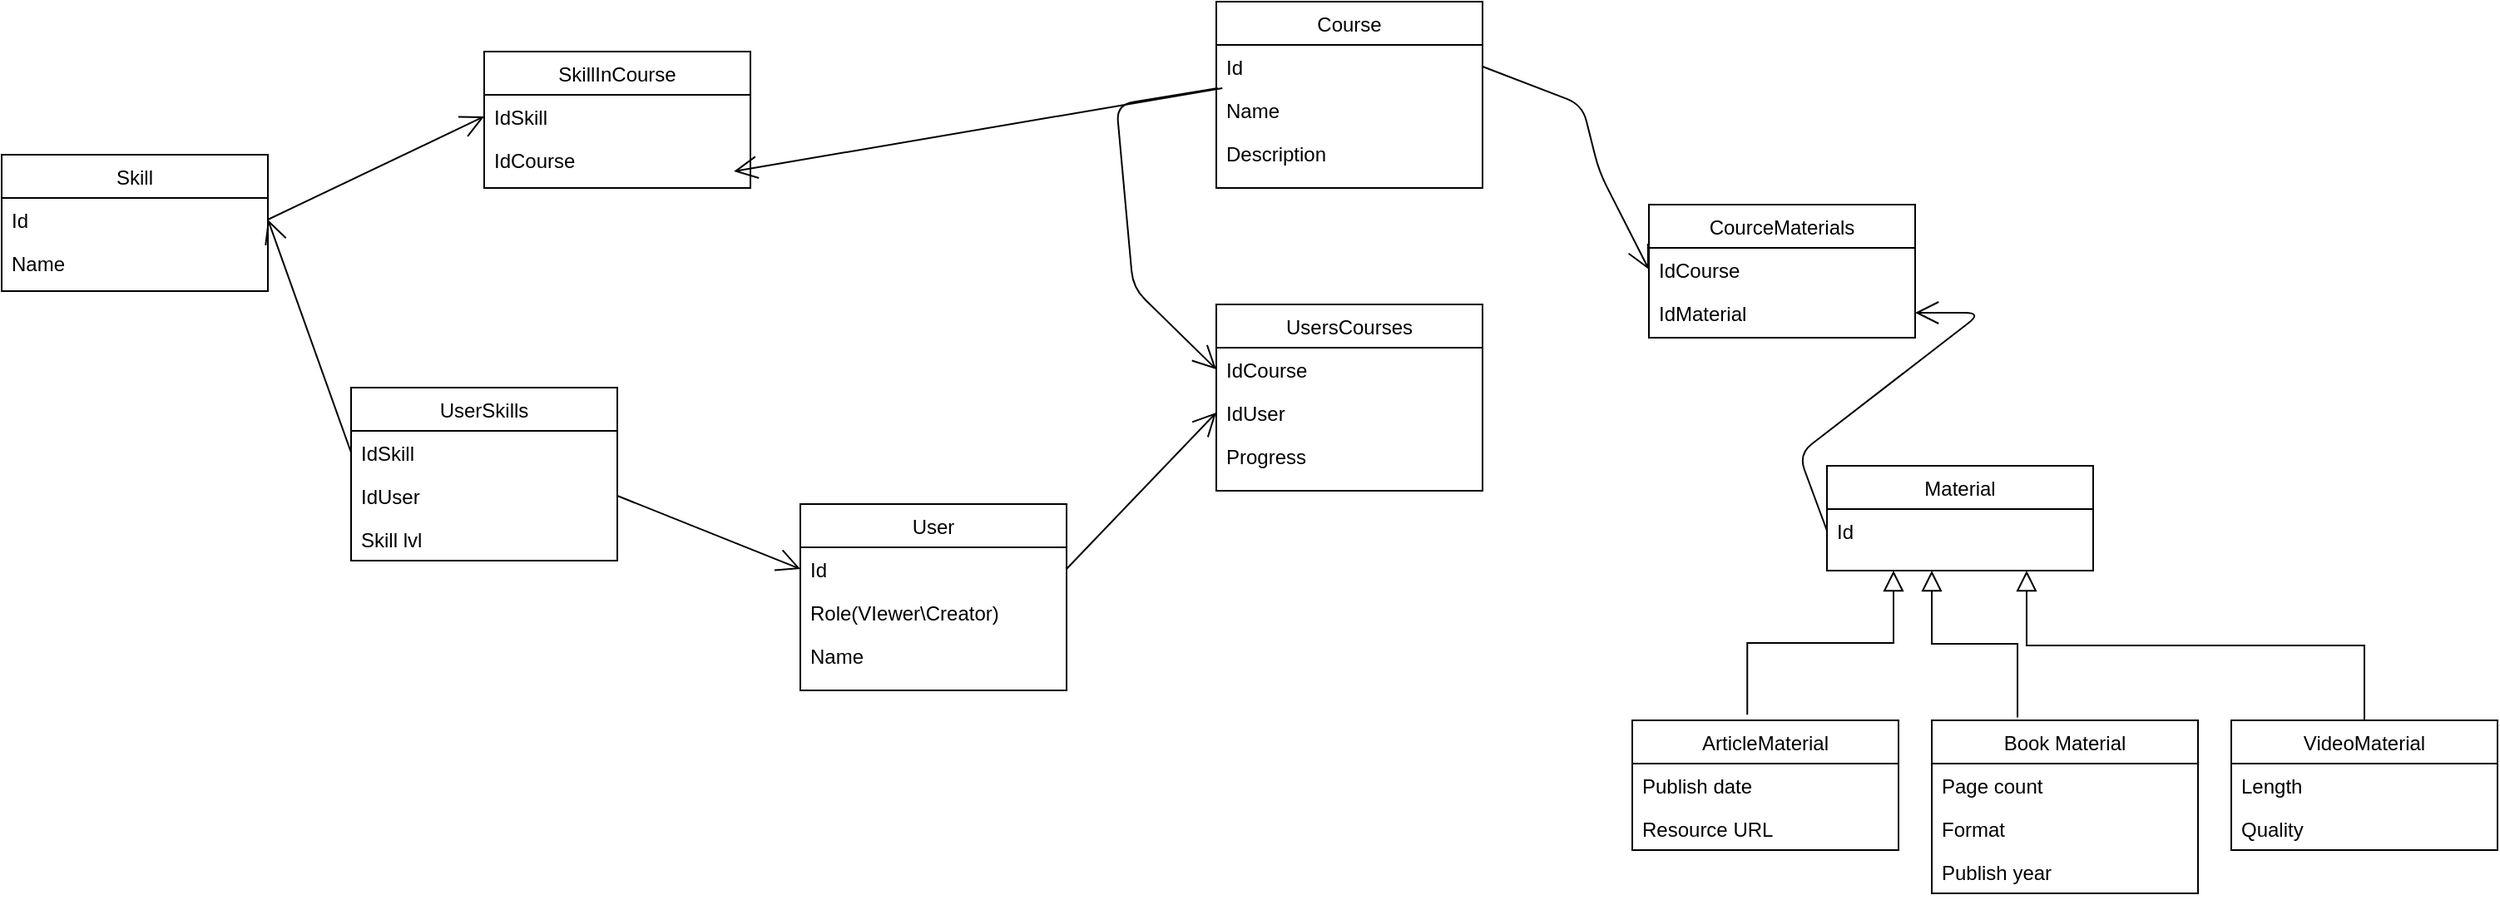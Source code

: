 <mxfile version="14.5.8" type="device"><diagram id="C5RBs43oDa-KdzZeNtuy" name="Page-1"><mxGraphModel dx="2076" dy="2329" grid="1" gridSize="10" guides="1" tooltips="1" connect="1" arrows="1" fold="1" page="1" pageScale="1" pageWidth="827" pageHeight="1169" math="0" shadow="0"><root><mxCell id="WIyWlLk6GJQsqaUBKTNV-0"/><mxCell id="WIyWlLk6GJQsqaUBKTNV-1" parent="WIyWlLk6GJQsqaUBKTNV-0"/><mxCell id="NCF-clQYCscdGvLksBHt-0" value="User" style="swimlane;fontStyle=0;align=center;verticalAlign=top;childLayout=stackLayout;horizontal=1;startSize=26;horizontalStack=0;resizeParent=1;resizeLast=0;collapsible=1;marginBottom=0;rounded=0;shadow=0;strokeWidth=1;" vertex="1" parent="WIyWlLk6GJQsqaUBKTNV-1"><mxGeometry x="900" y="190" width="160" height="112" as="geometry"><mxRectangle x="550" y="140" width="160" height="26" as="alternateBounds"/></mxGeometry></mxCell><mxCell id="NCF-clQYCscdGvLksBHt-1" value="Id" style="text;align=left;verticalAlign=top;spacingLeft=4;spacingRight=4;overflow=hidden;rotatable=0;points=[[0,0.5],[1,0.5]];portConstraint=eastwest;" vertex="1" parent="NCF-clQYCscdGvLksBHt-0"><mxGeometry y="26" width="160" height="26" as="geometry"/></mxCell><mxCell id="NCF-clQYCscdGvLksBHt-2" value="Role(VIewer\Creator)" style="text;align=left;verticalAlign=top;spacingLeft=4;spacingRight=4;overflow=hidden;rotatable=0;points=[[0,0.5],[1,0.5]];portConstraint=eastwest;rounded=0;shadow=0;html=0;" vertex="1" parent="NCF-clQYCscdGvLksBHt-0"><mxGeometry y="52" width="160" height="26" as="geometry"/></mxCell><mxCell id="NCF-clQYCscdGvLksBHt-3" value="Name&#10;" style="text;align=left;verticalAlign=top;spacingLeft=4;spacingRight=4;overflow=hidden;rotatable=0;points=[[0,0.5],[1,0.5]];portConstraint=eastwest;rounded=0;shadow=0;html=0;" vertex="1" parent="NCF-clQYCscdGvLksBHt-0"><mxGeometry y="78" width="160" height="26" as="geometry"/></mxCell><mxCell id="NCF-clQYCscdGvLksBHt-10" value="Material" style="swimlane;fontStyle=0;align=center;verticalAlign=top;childLayout=stackLayout;horizontal=1;startSize=26;horizontalStack=0;resizeParent=1;resizeLast=0;collapsible=1;marginBottom=0;rounded=0;shadow=0;strokeWidth=1;" vertex="1" parent="WIyWlLk6GJQsqaUBKTNV-1"><mxGeometry x="1517" y="167" width="160" height="63" as="geometry"><mxRectangle x="550" y="140" width="160" height="26" as="alternateBounds"/></mxGeometry></mxCell><mxCell id="NCF-clQYCscdGvLksBHt-11" value="Id" style="text;align=left;verticalAlign=top;spacingLeft=4;spacingRight=4;overflow=hidden;rotatable=0;points=[[0,0.5],[1,0.5]];portConstraint=eastwest;" vertex="1" parent="NCF-clQYCscdGvLksBHt-10"><mxGeometry y="26" width="160" height="26" as="geometry"/></mxCell><mxCell id="NCF-clQYCscdGvLksBHt-15" value="ArticleMaterial&#10;" style="swimlane;fontStyle=0;align=center;verticalAlign=top;childLayout=stackLayout;horizontal=1;startSize=26;horizontalStack=0;resizeParent=1;resizeLast=0;collapsible=1;marginBottom=0;rounded=0;shadow=0;strokeWidth=1;" vertex="1" parent="WIyWlLk6GJQsqaUBKTNV-1"><mxGeometry x="1400" y="320" width="160" height="78" as="geometry"><mxRectangle x="550" y="140" width="160" height="26" as="alternateBounds"/></mxGeometry></mxCell><mxCell id="NCF-clQYCscdGvLksBHt-16" value="Publish date" style="text;align=left;verticalAlign=top;spacingLeft=4;spacingRight=4;overflow=hidden;rotatable=0;points=[[0,0.5],[1,0.5]];portConstraint=eastwest;" vertex="1" parent="NCF-clQYCscdGvLksBHt-15"><mxGeometry y="26" width="160" height="26" as="geometry"/></mxCell><mxCell id="NCF-clQYCscdGvLksBHt-17" value="Resource URL" style="text;align=left;verticalAlign=top;spacingLeft=4;spacingRight=4;overflow=hidden;rotatable=0;points=[[0,0.5],[1,0.5]];portConstraint=eastwest;" vertex="1" parent="NCF-clQYCscdGvLksBHt-15"><mxGeometry y="52" width="160" height="26" as="geometry"/></mxCell><mxCell id="NCF-clQYCscdGvLksBHt-18" value="Book Material" style="swimlane;fontStyle=0;align=center;verticalAlign=top;childLayout=stackLayout;horizontal=1;startSize=26;horizontalStack=0;resizeParent=1;resizeLast=0;collapsible=1;marginBottom=0;rounded=0;shadow=0;strokeWidth=1;" vertex="1" parent="WIyWlLk6GJQsqaUBKTNV-1"><mxGeometry x="1580" y="320" width="160" height="104" as="geometry"><mxRectangle x="550" y="140" width="160" height="26" as="alternateBounds"/></mxGeometry></mxCell><mxCell id="NCF-clQYCscdGvLksBHt-19" value="Page count" style="text;align=left;verticalAlign=top;spacingLeft=4;spacingRight=4;overflow=hidden;rotatable=0;points=[[0,0.5],[1,0.5]];portConstraint=eastwest;" vertex="1" parent="NCF-clQYCscdGvLksBHt-18"><mxGeometry y="26" width="160" height="26" as="geometry"/></mxCell><mxCell id="NCF-clQYCscdGvLksBHt-21" value="Format" style="text;align=left;verticalAlign=top;spacingLeft=4;spacingRight=4;overflow=hidden;rotatable=0;points=[[0,0.5],[1,0.5]];portConstraint=eastwest;" vertex="1" parent="NCF-clQYCscdGvLksBHt-18"><mxGeometry y="52" width="160" height="26" as="geometry"/></mxCell><mxCell id="NCF-clQYCscdGvLksBHt-20" value="Publish year" style="text;align=left;verticalAlign=top;spacingLeft=4;spacingRight=4;overflow=hidden;rotatable=0;points=[[0,0.5],[1,0.5]];portConstraint=eastwest;" vertex="1" parent="NCF-clQYCscdGvLksBHt-18"><mxGeometry y="78" width="160" height="26" as="geometry"/></mxCell><mxCell id="NCF-clQYCscdGvLksBHt-22" value="VideoMaterial" style="swimlane;fontStyle=0;align=center;verticalAlign=top;childLayout=stackLayout;horizontal=1;startSize=26;horizontalStack=0;resizeParent=1;resizeLast=0;collapsible=1;marginBottom=0;rounded=0;shadow=0;strokeWidth=1;" vertex="1" parent="WIyWlLk6GJQsqaUBKTNV-1"><mxGeometry x="1760" y="320" width="160" height="78" as="geometry"><mxRectangle x="550" y="140" width="160" height="26" as="alternateBounds"/></mxGeometry></mxCell><mxCell id="NCF-clQYCscdGvLksBHt-23" value="Length" style="text;align=left;verticalAlign=top;spacingLeft=4;spacingRight=4;overflow=hidden;rotatable=0;points=[[0,0.5],[1,0.5]];portConstraint=eastwest;" vertex="1" parent="NCF-clQYCscdGvLksBHt-22"><mxGeometry y="26" width="160" height="26" as="geometry"/></mxCell><mxCell id="NCF-clQYCscdGvLksBHt-24" value="Quality" style="text;align=left;verticalAlign=top;spacingLeft=4;spacingRight=4;overflow=hidden;rotatable=0;points=[[0,0.5],[1,0.5]];portConstraint=eastwest;" vertex="1" parent="NCF-clQYCscdGvLksBHt-22"><mxGeometry y="52" width="160" height="26" as="geometry"/></mxCell><mxCell id="NCF-clQYCscdGvLksBHt-26" value="" style="endArrow=block;endSize=10;endFill=0;shadow=0;strokeWidth=1;rounded=0;edgeStyle=elbowEdgeStyle;elbow=vertical;entryX=0.25;entryY=1;entryDx=0;entryDy=0;exitX=0.432;exitY=-0.044;exitDx=0;exitDy=0;exitPerimeter=0;" edge="1" parent="WIyWlLk6GJQsqaUBKTNV-1" source="NCF-clQYCscdGvLksBHt-15" target="NCF-clQYCscdGvLksBHt-10"><mxGeometry width="160" relative="1" as="geometry"><mxPoint x="1550" y="290" as="sourcePoint"/><mxPoint x="1465.28" y="318.986" as="targetPoint"/></mxGeometry></mxCell><mxCell id="NCF-clQYCscdGvLksBHt-27" value="" style="endArrow=block;endSize=10;endFill=0;shadow=0;strokeWidth=1;rounded=0;edgeStyle=elbowEdgeStyle;elbow=vertical;exitX=0.322;exitY=-0.017;exitDx=0;exitDy=0;exitPerimeter=0;" edge="1" parent="WIyWlLk6GJQsqaUBKTNV-1" source="NCF-clQYCscdGvLksBHt-18"><mxGeometry width="160" relative="1" as="geometry"><mxPoint x="1479.12" y="326.568" as="sourcePoint"/><mxPoint x="1580" y="230" as="targetPoint"/></mxGeometry></mxCell><mxCell id="NCF-clQYCscdGvLksBHt-28" value="" style="endArrow=block;endSize=10;endFill=0;shadow=0;strokeWidth=1;rounded=0;edgeStyle=elbowEdgeStyle;elbow=vertical;entryX=0.75;entryY=1;entryDx=0;entryDy=0;" edge="1" parent="WIyWlLk6GJQsqaUBKTNV-1" source="NCF-clQYCscdGvLksBHt-22" target="NCF-clQYCscdGvLksBHt-10"><mxGeometry width="160" relative="1" as="geometry"><mxPoint x="1489.12" y="336.568" as="sourcePoint"/><mxPoint x="1577" y="250" as="targetPoint"/></mxGeometry></mxCell><mxCell id="NCF-clQYCscdGvLksBHt-29" value="Course" style="swimlane;fontStyle=0;align=center;verticalAlign=top;childLayout=stackLayout;horizontal=1;startSize=26;horizontalStack=0;resizeParent=1;resizeLast=0;collapsible=1;marginBottom=0;rounded=0;shadow=0;strokeWidth=1;" vertex="1" parent="WIyWlLk6GJQsqaUBKTNV-1"><mxGeometry x="1150" y="-112" width="160" height="112" as="geometry"><mxRectangle x="550" y="140" width="160" height="26" as="alternateBounds"/></mxGeometry></mxCell><mxCell id="NCF-clQYCscdGvLksBHt-30" value="Id" style="text;align=left;verticalAlign=top;spacingLeft=4;spacingRight=4;overflow=hidden;rotatable=0;points=[[0,0.5],[1,0.5]];portConstraint=eastwest;" vertex="1" parent="NCF-clQYCscdGvLksBHt-29"><mxGeometry y="26" width="160" height="26" as="geometry"/></mxCell><mxCell id="NCF-clQYCscdGvLksBHt-31" value="Name" style="text;align=left;verticalAlign=top;spacingLeft=4;spacingRight=4;overflow=hidden;rotatable=0;points=[[0,0.5],[1,0.5]];portConstraint=eastwest;rounded=0;shadow=0;html=0;" vertex="1" parent="NCF-clQYCscdGvLksBHt-29"><mxGeometry y="52" width="160" height="26" as="geometry"/></mxCell><mxCell id="NCF-clQYCscdGvLksBHt-32" value="Description" style="text;align=left;verticalAlign=top;spacingLeft=4;spacingRight=4;overflow=hidden;rotatable=0;points=[[0,0.5],[1,0.5]];portConstraint=eastwest;rounded=0;shadow=0;html=0;" vertex="1" parent="NCF-clQYCscdGvLksBHt-29"><mxGeometry y="78" width="160" height="26" as="geometry"/></mxCell><mxCell id="NCF-clQYCscdGvLksBHt-33" value="CourceMaterials" style="swimlane;fontStyle=0;align=center;verticalAlign=top;childLayout=stackLayout;horizontal=1;startSize=26;horizontalStack=0;resizeParent=1;resizeLast=0;collapsible=1;marginBottom=0;rounded=0;shadow=0;strokeWidth=1;" vertex="1" parent="WIyWlLk6GJQsqaUBKTNV-1"><mxGeometry x="1410" y="10" width="160" height="80" as="geometry"><mxRectangle x="550" y="140" width="160" height="26" as="alternateBounds"/></mxGeometry></mxCell><mxCell id="NCF-clQYCscdGvLksBHt-34" value="IdCourse" style="text;align=left;verticalAlign=top;spacingLeft=4;spacingRight=4;overflow=hidden;rotatable=0;points=[[0,0.5],[1,0.5]];portConstraint=eastwest;" vertex="1" parent="NCF-clQYCscdGvLksBHt-33"><mxGeometry y="26" width="160" height="26" as="geometry"/></mxCell><mxCell id="NCF-clQYCscdGvLksBHt-35" value="IdMaterial" style="text;align=left;verticalAlign=top;spacingLeft=4;spacingRight=4;overflow=hidden;rotatable=0;points=[[0,0.5],[1,0.5]];portConstraint=eastwest;rounded=0;shadow=0;html=0;" vertex="1" parent="NCF-clQYCscdGvLksBHt-33"><mxGeometry y="52" width="160" height="26" as="geometry"/></mxCell><mxCell id="NCF-clQYCscdGvLksBHt-38" value="" style="endArrow=open;endFill=1;endSize=12;html=1;exitX=0;exitY=0.5;exitDx=0;exitDy=0;entryX=1;entryY=0.5;entryDx=0;entryDy=0;" edge="1" parent="WIyWlLk6GJQsqaUBKTNV-1" source="NCF-clQYCscdGvLksBHt-11" target="NCF-clQYCscdGvLksBHt-35"><mxGeometry width="160" relative="1" as="geometry"><mxPoint x="1390" y="110" as="sourcePoint"/><mxPoint x="1550" y="110" as="targetPoint"/><Array as="points"><mxPoint x="1500" y="160"/><mxPoint x="1610" y="75"/></Array></mxGeometry></mxCell><mxCell id="NCF-clQYCscdGvLksBHt-39" value="" style="endArrow=open;endFill=1;endSize=12;html=1;exitX=1;exitY=0.5;exitDx=0;exitDy=0;entryX=0;entryY=0.5;entryDx=0;entryDy=0;" edge="1" parent="WIyWlLk6GJQsqaUBKTNV-1" source="NCF-clQYCscdGvLksBHt-30" target="NCF-clQYCscdGvLksBHt-34"><mxGeometry width="160" relative="1" as="geometry"><mxPoint x="1527" y="216" as="sourcePoint"/><mxPoint x="1580" y="85" as="targetPoint"/><Array as="points"><mxPoint x="1370" y="-50"/><mxPoint x="1380" y="-10"/></Array></mxGeometry></mxCell><mxCell id="NCF-clQYCscdGvLksBHt-40" value="UsersCourses" style="swimlane;fontStyle=0;align=center;verticalAlign=top;childLayout=stackLayout;horizontal=1;startSize=26;horizontalStack=0;resizeParent=1;resizeLast=0;collapsible=1;marginBottom=0;rounded=0;shadow=0;strokeWidth=1;" vertex="1" parent="WIyWlLk6GJQsqaUBKTNV-1"><mxGeometry x="1150" y="70" width="160" height="112" as="geometry"><mxRectangle x="550" y="140" width="160" height="26" as="alternateBounds"/></mxGeometry></mxCell><mxCell id="NCF-clQYCscdGvLksBHt-41" value="IdCourse" style="text;align=left;verticalAlign=top;spacingLeft=4;spacingRight=4;overflow=hidden;rotatable=0;points=[[0,0.5],[1,0.5]];portConstraint=eastwest;" vertex="1" parent="NCF-clQYCscdGvLksBHt-40"><mxGeometry y="26" width="160" height="26" as="geometry"/></mxCell><mxCell id="NCF-clQYCscdGvLksBHt-42" value="IdUser" style="text;align=left;verticalAlign=top;spacingLeft=4;spacingRight=4;overflow=hidden;rotatable=0;points=[[0,0.5],[1,0.5]];portConstraint=eastwest;rounded=0;shadow=0;html=0;" vertex="1" parent="NCF-clQYCscdGvLksBHt-40"><mxGeometry y="52" width="160" height="26" as="geometry"/></mxCell><mxCell id="NCF-clQYCscdGvLksBHt-43" value="Progress" style="text;align=left;verticalAlign=top;spacingLeft=4;spacingRight=4;overflow=hidden;rotatable=0;points=[[0,0.5],[1,0.5]];portConstraint=eastwest;rounded=0;shadow=0;html=0;" vertex="1" parent="NCF-clQYCscdGvLksBHt-40"><mxGeometry y="78" width="160" height="26" as="geometry"/></mxCell><mxCell id="NCF-clQYCscdGvLksBHt-44" value="" style="endArrow=open;endFill=1;endSize=12;html=1;exitX=1;exitY=0.5;exitDx=0;exitDy=0;entryX=0;entryY=0.5;entryDx=0;entryDy=0;" edge="1" parent="WIyWlLk6GJQsqaUBKTNV-1" source="NCF-clQYCscdGvLksBHt-1" target="NCF-clQYCscdGvLksBHt-42"><mxGeometry width="160" relative="1" as="geometry"><mxPoint x="1090" y="245.5" as="sourcePoint"/><mxPoint x="1250" y="245.5" as="targetPoint"/></mxGeometry></mxCell><mxCell id="NCF-clQYCscdGvLksBHt-45" value="" style="endArrow=open;endFill=1;endSize=12;html=1;entryX=0;entryY=0.5;entryDx=0;entryDy=0;" edge="1" parent="WIyWlLk6GJQsqaUBKTNV-1" source="NCF-clQYCscdGvLksBHt-30" target="NCF-clQYCscdGvLksBHt-41"><mxGeometry width="160" relative="1" as="geometry"><mxPoint x="1070" y="239" as="sourcePoint"/><mxPoint x="1160" y="145" as="targetPoint"/><Array as="points"><mxPoint x="1090" y="-50"/><mxPoint x="1100" y="60"/></Array></mxGeometry></mxCell><mxCell id="NCF-clQYCscdGvLksBHt-46" value="Skill" style="swimlane;fontStyle=0;align=center;verticalAlign=top;childLayout=stackLayout;horizontal=1;startSize=26;horizontalStack=0;resizeParent=1;resizeLast=0;collapsible=1;marginBottom=0;rounded=0;shadow=0;strokeWidth=1;" vertex="1" parent="WIyWlLk6GJQsqaUBKTNV-1"><mxGeometry x="420" y="-20" width="160" height="82" as="geometry"><mxRectangle x="550" y="140" width="160" height="26" as="alternateBounds"/></mxGeometry></mxCell><mxCell id="NCF-clQYCscdGvLksBHt-47" value="Id" style="text;align=left;verticalAlign=top;spacingLeft=4;spacingRight=4;overflow=hidden;rotatable=0;points=[[0,0.5],[1,0.5]];portConstraint=eastwest;" vertex="1" parent="NCF-clQYCscdGvLksBHt-46"><mxGeometry y="26" width="160" height="26" as="geometry"/></mxCell><mxCell id="NCF-clQYCscdGvLksBHt-48" value="Name" style="text;align=left;verticalAlign=top;spacingLeft=4;spacingRight=4;overflow=hidden;rotatable=0;points=[[0,0.5],[1,0.5]];portConstraint=eastwest;rounded=0;shadow=0;html=0;" vertex="1" parent="NCF-clQYCscdGvLksBHt-46"><mxGeometry y="52" width="160" height="26" as="geometry"/></mxCell><mxCell id="NCF-clQYCscdGvLksBHt-50" value="SkillInCourse" style="swimlane;fontStyle=0;align=center;verticalAlign=top;childLayout=stackLayout;horizontal=1;startSize=26;horizontalStack=0;resizeParent=1;resizeLast=0;collapsible=1;marginBottom=0;rounded=0;shadow=0;strokeWidth=1;" vertex="1" parent="WIyWlLk6GJQsqaUBKTNV-1"><mxGeometry x="710" y="-82" width="160" height="82" as="geometry"><mxRectangle x="550" y="140" width="160" height="26" as="alternateBounds"/></mxGeometry></mxCell><mxCell id="NCF-clQYCscdGvLksBHt-52" value="IdSkill" style="text;align=left;verticalAlign=top;spacingLeft=4;spacingRight=4;overflow=hidden;rotatable=0;points=[[0,0.5],[1,0.5]];portConstraint=eastwest;rounded=0;shadow=0;html=0;" vertex="1" parent="NCF-clQYCscdGvLksBHt-50"><mxGeometry y="26" width="160" height="26" as="geometry"/></mxCell><mxCell id="NCF-clQYCscdGvLksBHt-53" value="IdCourse" style="text;align=left;verticalAlign=top;spacingLeft=4;spacingRight=4;overflow=hidden;rotatable=0;points=[[0,0.5],[1,0.5]];portConstraint=eastwest;rounded=0;shadow=0;html=0;" vertex="1" parent="NCF-clQYCscdGvLksBHt-50"><mxGeometry y="52" width="160" height="26" as="geometry"/></mxCell><mxCell id="NCF-clQYCscdGvLksBHt-54" value="" style="endArrow=open;endFill=1;endSize=12;html=1;entryX=0.938;entryY=0.769;entryDx=0;entryDy=0;entryPerimeter=0;" edge="1" parent="WIyWlLk6GJQsqaUBKTNV-1" source="NCF-clQYCscdGvLksBHt-30" target="NCF-clQYCscdGvLksBHt-53"><mxGeometry width="160" relative="1" as="geometry"><mxPoint x="890" y="40" as="sourcePoint"/><mxPoint x="1050" y="40" as="targetPoint"/></mxGeometry></mxCell><mxCell id="NCF-clQYCscdGvLksBHt-55" value="" style="endArrow=open;endFill=1;endSize=12;html=1;exitX=1;exitY=0.5;exitDx=0;exitDy=0;entryX=0;entryY=0.5;entryDx=0;entryDy=0;" edge="1" parent="WIyWlLk6GJQsqaUBKTNV-1" source="NCF-clQYCscdGvLksBHt-47" target="NCF-clQYCscdGvLksBHt-52"><mxGeometry width="160" relative="1" as="geometry"><mxPoint x="610" y="70" as="sourcePoint"/><mxPoint x="770" y="70" as="targetPoint"/></mxGeometry></mxCell><mxCell id="NCF-clQYCscdGvLksBHt-56" value="UserSkills" style="swimlane;fontStyle=0;align=center;verticalAlign=top;childLayout=stackLayout;horizontal=1;startSize=26;horizontalStack=0;resizeParent=1;resizeLast=0;collapsible=1;marginBottom=0;rounded=0;shadow=0;strokeWidth=1;" vertex="1" parent="WIyWlLk6GJQsqaUBKTNV-1"><mxGeometry x="630" y="120" width="160" height="104" as="geometry"><mxRectangle x="550" y="140" width="160" height="26" as="alternateBounds"/></mxGeometry></mxCell><mxCell id="NCF-clQYCscdGvLksBHt-57" value="IdSkill" style="text;align=left;verticalAlign=top;spacingLeft=4;spacingRight=4;overflow=hidden;rotatable=0;points=[[0,0.5],[1,0.5]];portConstraint=eastwest;" vertex="1" parent="NCF-clQYCscdGvLksBHt-56"><mxGeometry y="26" width="160" height="26" as="geometry"/></mxCell><mxCell id="NCF-clQYCscdGvLksBHt-58" value="IdUser" style="text;align=left;verticalAlign=top;spacingLeft=4;spacingRight=4;overflow=hidden;rotatable=0;points=[[0,0.5],[1,0.5]];portConstraint=eastwest;rounded=0;shadow=0;html=0;" vertex="1" parent="NCF-clQYCscdGvLksBHt-56"><mxGeometry y="52" width="160" height="26" as="geometry"/></mxCell><mxCell id="NCF-clQYCscdGvLksBHt-59" value="Skill lvl" style="text;align=left;verticalAlign=top;spacingLeft=4;spacingRight=4;overflow=hidden;rotatable=0;points=[[0,0.5],[1,0.5]];portConstraint=eastwest;rounded=0;shadow=0;html=0;" vertex="1" parent="NCF-clQYCscdGvLksBHt-56"><mxGeometry y="78" width="160" height="26" as="geometry"/></mxCell><mxCell id="NCF-clQYCscdGvLksBHt-60" value="" style="endArrow=open;endFill=1;endSize=12;html=1;entryX=1;entryY=0.5;entryDx=0;entryDy=0;exitX=0;exitY=0.5;exitDx=0;exitDy=0;" edge="1" parent="WIyWlLk6GJQsqaUBKTNV-1" source="NCF-clQYCscdGvLksBHt-57" target="NCF-clQYCscdGvLksBHt-47"><mxGeometry width="160" relative="1" as="geometry"><mxPoint x="400" y="250" as="sourcePoint"/><mxPoint x="560" y="250" as="targetPoint"/></mxGeometry></mxCell><mxCell id="NCF-clQYCscdGvLksBHt-61" value="" style="endArrow=open;endFill=1;endSize=12;html=1;entryX=0;entryY=0.5;entryDx=0;entryDy=0;exitX=1;exitY=0.5;exitDx=0;exitDy=0;" edge="1" parent="WIyWlLk6GJQsqaUBKTNV-1" source="NCF-clQYCscdGvLksBHt-58" target="NCF-clQYCscdGvLksBHt-1"><mxGeometry width="160" relative="1" as="geometry"><mxPoint x="680" y="290" as="sourcePoint"/><mxPoint x="840" y="290" as="targetPoint"/></mxGeometry></mxCell></root></mxGraphModel></diagram></mxfile>